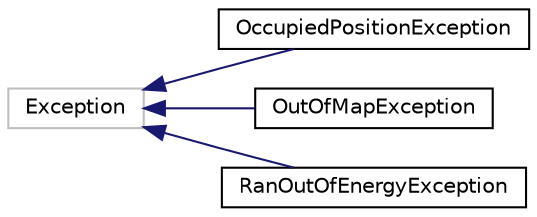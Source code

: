digraph "Graphical Class Hierarchy"
{
 // LATEX_PDF_SIZE
  edge [fontname="Helvetica",fontsize="10",labelfontname="Helvetica",labelfontsize="10"];
  node [fontname="Helvetica",fontsize="10",shape=record];
  rankdir="LR";
  Node3 [label="Exception",height=0.2,width=0.4,color="grey75", fillcolor="white", style="filled",tooltip=" "];
  Node3 -> Node0 [dir="back",color="midnightblue",fontsize="10",style="solid",fontname="Helvetica"];
  Node0 [label="OccupiedPositionException",height=0.2,width=0.4,color="black", fillcolor="white", style="filled",URL="$class_occupied_position_exception.html",tooltip="Exception para indicar que está fora dos limites do mapa"];
  Node3 -> Node5 [dir="back",color="midnightblue",fontsize="10",style="solid",fontname="Helvetica"];
  Node5 [label="OutOfMapException",height=0.2,width=0.4,color="black", fillcolor="white", style="filled",URL="$class_out_of_map_exception.html",tooltip=" "];
  Node3 -> Node6 [dir="back",color="midnightblue",fontsize="10",style="solid",fontname="Helvetica"];
  Node6 [label="RanOutOfEnergyException",height=0.2,width=0.4,color="black", fillcolor="white", style="filled",URL="$class_ran_out_of_energy_exception.html",tooltip="Exception para indicar que o robô está tentando entrar um local ocupado por outro elemento"];
}
